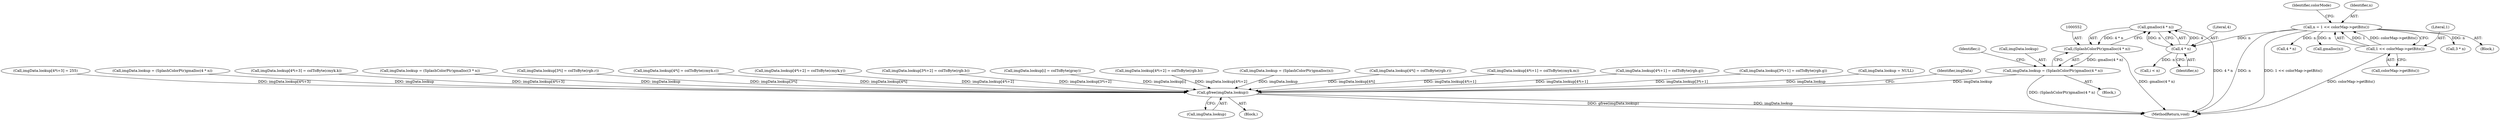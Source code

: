 digraph "0_poppler_7b2d314a61fd0e12f47c62996cb49ec0d1ba747a_12@API" {
"1000553" [label="(Call,gmalloc(4 * n))"];
"1000554" [label="(Call,4 * n)"];
"1000343" [label="(Call,n = 1 << colorMap->getBits())"];
"1000345" [label="(Call,1 << colorMap->getBits())"];
"1000551" [label="(Call,(SplashColorPtr)gmalloc(4 * n))"];
"1000547" [label="(Call,imgData.lookup = (SplashColorPtr)gmalloc(4 * n))"];
"1000657" [label="(Call,gfree(imgData.lookup))"];
"1000658" [label="(Call,imgData.lookup)"];
"1000559" [label="(Identifier,i)"];
"1000349" [label="(Identifier,colorMode)"];
"1000464" [label="(Call,imgData.lookup = (SplashColorPtr)gmalloc(4 * n))"];
"1000345" [label="(Call,1 << colorMap->getBits())"];
"1000617" [label="(Call,imgData.lookup[4*i+3] = colToByte(cmyk.k))"];
"1000392" [label="(Call,imgData.lookup = (SplashColorPtr)gmalloc(3 * n))"];
"1000422" [label="(Call,imgData.lookup[3*i] = colToByte(rgb.r))"];
"1000577" [label="(Call,imgData.lookup[4*i] = colToByte(cmyk.c))"];
"1000603" [label="(Call,imgData.lookup[4*i+2] = colToByte(cmyk.y))"];
"1000448" [label="(Call,imgData.lookup[3*i+2] = colToByte(rgb.b))"];
"1000381" [label="(Call,imgData.lookup[i] = colToByte(gray))"];
"1000553" [label="(Call,gmalloc(4 * n))"];
"1000111" [label="(Block,)"];
"1000520" [label="(Call,imgData.lookup[4*i+2] = colToByte(rgb.b))"];
"1000471" [label="(Call,4 * n)"];
"1000359" [label="(Call,gmalloc(n))"];
"1000353" [label="(Call,imgData.lookup = (SplashColorPtr)gmalloc(n))"];
"1000494" [label="(Call,imgData.lookup[4*i] = colToByte(rgb.r))"];
"1000589" [label="(Call,imgData.lookup[4*i+1] = colToByte(cmyk.m))"];
"1000548" [label="(Call,imgData.lookup)"];
"1000346" [label="(Literal,1)"];
"1000561" [label="(Call,i < n)"];
"1000554" [label="(Call,4 * n)"];
"1000556" [label="(Identifier,n)"];
"1000344" [label="(Identifier,n)"];
"1000506" [label="(Call,imgData.lookup[4*i+1] = colToByte(rgb.g))"];
"1000347" [label="(Call,colorMap->getBits())"];
"1000665" [label="(MethodReturn,void)"];
"1000350" [label="(Block,)"];
"1000551" [label="(Call,(SplashColorPtr)gmalloc(4 * n))"];
"1000399" [label="(Call,3 * n)"];
"1000434" [label="(Call,imgData.lookup[3*i+1] = colToByte(rgb.g))"];
"1000547" [label="(Call,imgData.lookup = (SplashColorPtr)gmalloc(4 * n))"];
"1000343" [label="(Call,n = 1 << colorMap->getBits())"];
"1000657" [label="(Call,gfree(imgData.lookup))"];
"1000333" [label="(Call,imgData.lookup = NULL)"];
"1000662" [label="(Identifier,imgData)"];
"1000534" [label="(Call,imgData.lookup[4*i+3] = 255)"];
"1000342" [label="(Block,)"];
"1000555" [label="(Literal,4)"];
"1000553" -> "1000551"  [label="AST: "];
"1000553" -> "1000554"  [label="CFG: "];
"1000554" -> "1000553"  [label="AST: "];
"1000551" -> "1000553"  [label="CFG: "];
"1000553" -> "1000665"  [label="DDG: 4 * n"];
"1000553" -> "1000551"  [label="DDG: 4 * n"];
"1000554" -> "1000553"  [label="DDG: 4"];
"1000554" -> "1000553"  [label="DDG: n"];
"1000554" -> "1000556"  [label="CFG: "];
"1000555" -> "1000554"  [label="AST: "];
"1000556" -> "1000554"  [label="AST: "];
"1000343" -> "1000554"  [label="DDG: n"];
"1000554" -> "1000561"  [label="DDG: n"];
"1000343" -> "1000342"  [label="AST: "];
"1000343" -> "1000345"  [label="CFG: "];
"1000344" -> "1000343"  [label="AST: "];
"1000345" -> "1000343"  [label="AST: "];
"1000349" -> "1000343"  [label="CFG: "];
"1000343" -> "1000665"  [label="DDG: n"];
"1000343" -> "1000665"  [label="DDG: 1 << colorMap->getBits()"];
"1000345" -> "1000343"  [label="DDG: 1"];
"1000345" -> "1000343"  [label="DDG: colorMap->getBits()"];
"1000343" -> "1000359"  [label="DDG: n"];
"1000343" -> "1000399"  [label="DDG: n"];
"1000343" -> "1000471"  [label="DDG: n"];
"1000345" -> "1000347"  [label="CFG: "];
"1000346" -> "1000345"  [label="AST: "];
"1000347" -> "1000345"  [label="AST: "];
"1000345" -> "1000665"  [label="DDG: colorMap->getBits()"];
"1000551" -> "1000547"  [label="AST: "];
"1000552" -> "1000551"  [label="AST: "];
"1000547" -> "1000551"  [label="CFG: "];
"1000551" -> "1000665"  [label="DDG: gmalloc(4 * n)"];
"1000551" -> "1000547"  [label="DDG: gmalloc(4 * n)"];
"1000547" -> "1000350"  [label="AST: "];
"1000548" -> "1000547"  [label="AST: "];
"1000559" -> "1000547"  [label="CFG: "];
"1000547" -> "1000665"  [label="DDG: (SplashColorPtr)gmalloc(4 * n)"];
"1000547" -> "1000657"  [label="DDG: imgData.lookup"];
"1000657" -> "1000111"  [label="AST: "];
"1000657" -> "1000658"  [label="CFG: "];
"1000658" -> "1000657"  [label="AST: "];
"1000662" -> "1000657"  [label="CFG: "];
"1000657" -> "1000665"  [label="DDG: imgData.lookup"];
"1000657" -> "1000665"  [label="DDG: gfree(imgData.lookup)"];
"1000464" -> "1000657"  [label="DDG: imgData.lookup"];
"1000506" -> "1000657"  [label="DDG: imgData.lookup[4*i+1]"];
"1000392" -> "1000657"  [label="DDG: imgData.lookup"];
"1000422" -> "1000657"  [label="DDG: imgData.lookup[3*i]"];
"1000494" -> "1000657"  [label="DDG: imgData.lookup[4*i]"];
"1000577" -> "1000657"  [label="DDG: imgData.lookup[4*i]"];
"1000520" -> "1000657"  [label="DDG: imgData.lookup[4*i+2]"];
"1000434" -> "1000657"  [label="DDG: imgData.lookup[3*i+1]"];
"1000381" -> "1000657"  [label="DDG: imgData.lookup[i]"];
"1000333" -> "1000657"  [label="DDG: imgData.lookup"];
"1000617" -> "1000657"  [label="DDG: imgData.lookup[4*i+3]"];
"1000589" -> "1000657"  [label="DDG: imgData.lookup[4*i+1]"];
"1000448" -> "1000657"  [label="DDG: imgData.lookup[3*i+2]"];
"1000603" -> "1000657"  [label="DDG: imgData.lookup[4*i+2]"];
"1000534" -> "1000657"  [label="DDG: imgData.lookup[4*i+3]"];
"1000353" -> "1000657"  [label="DDG: imgData.lookup"];
}
